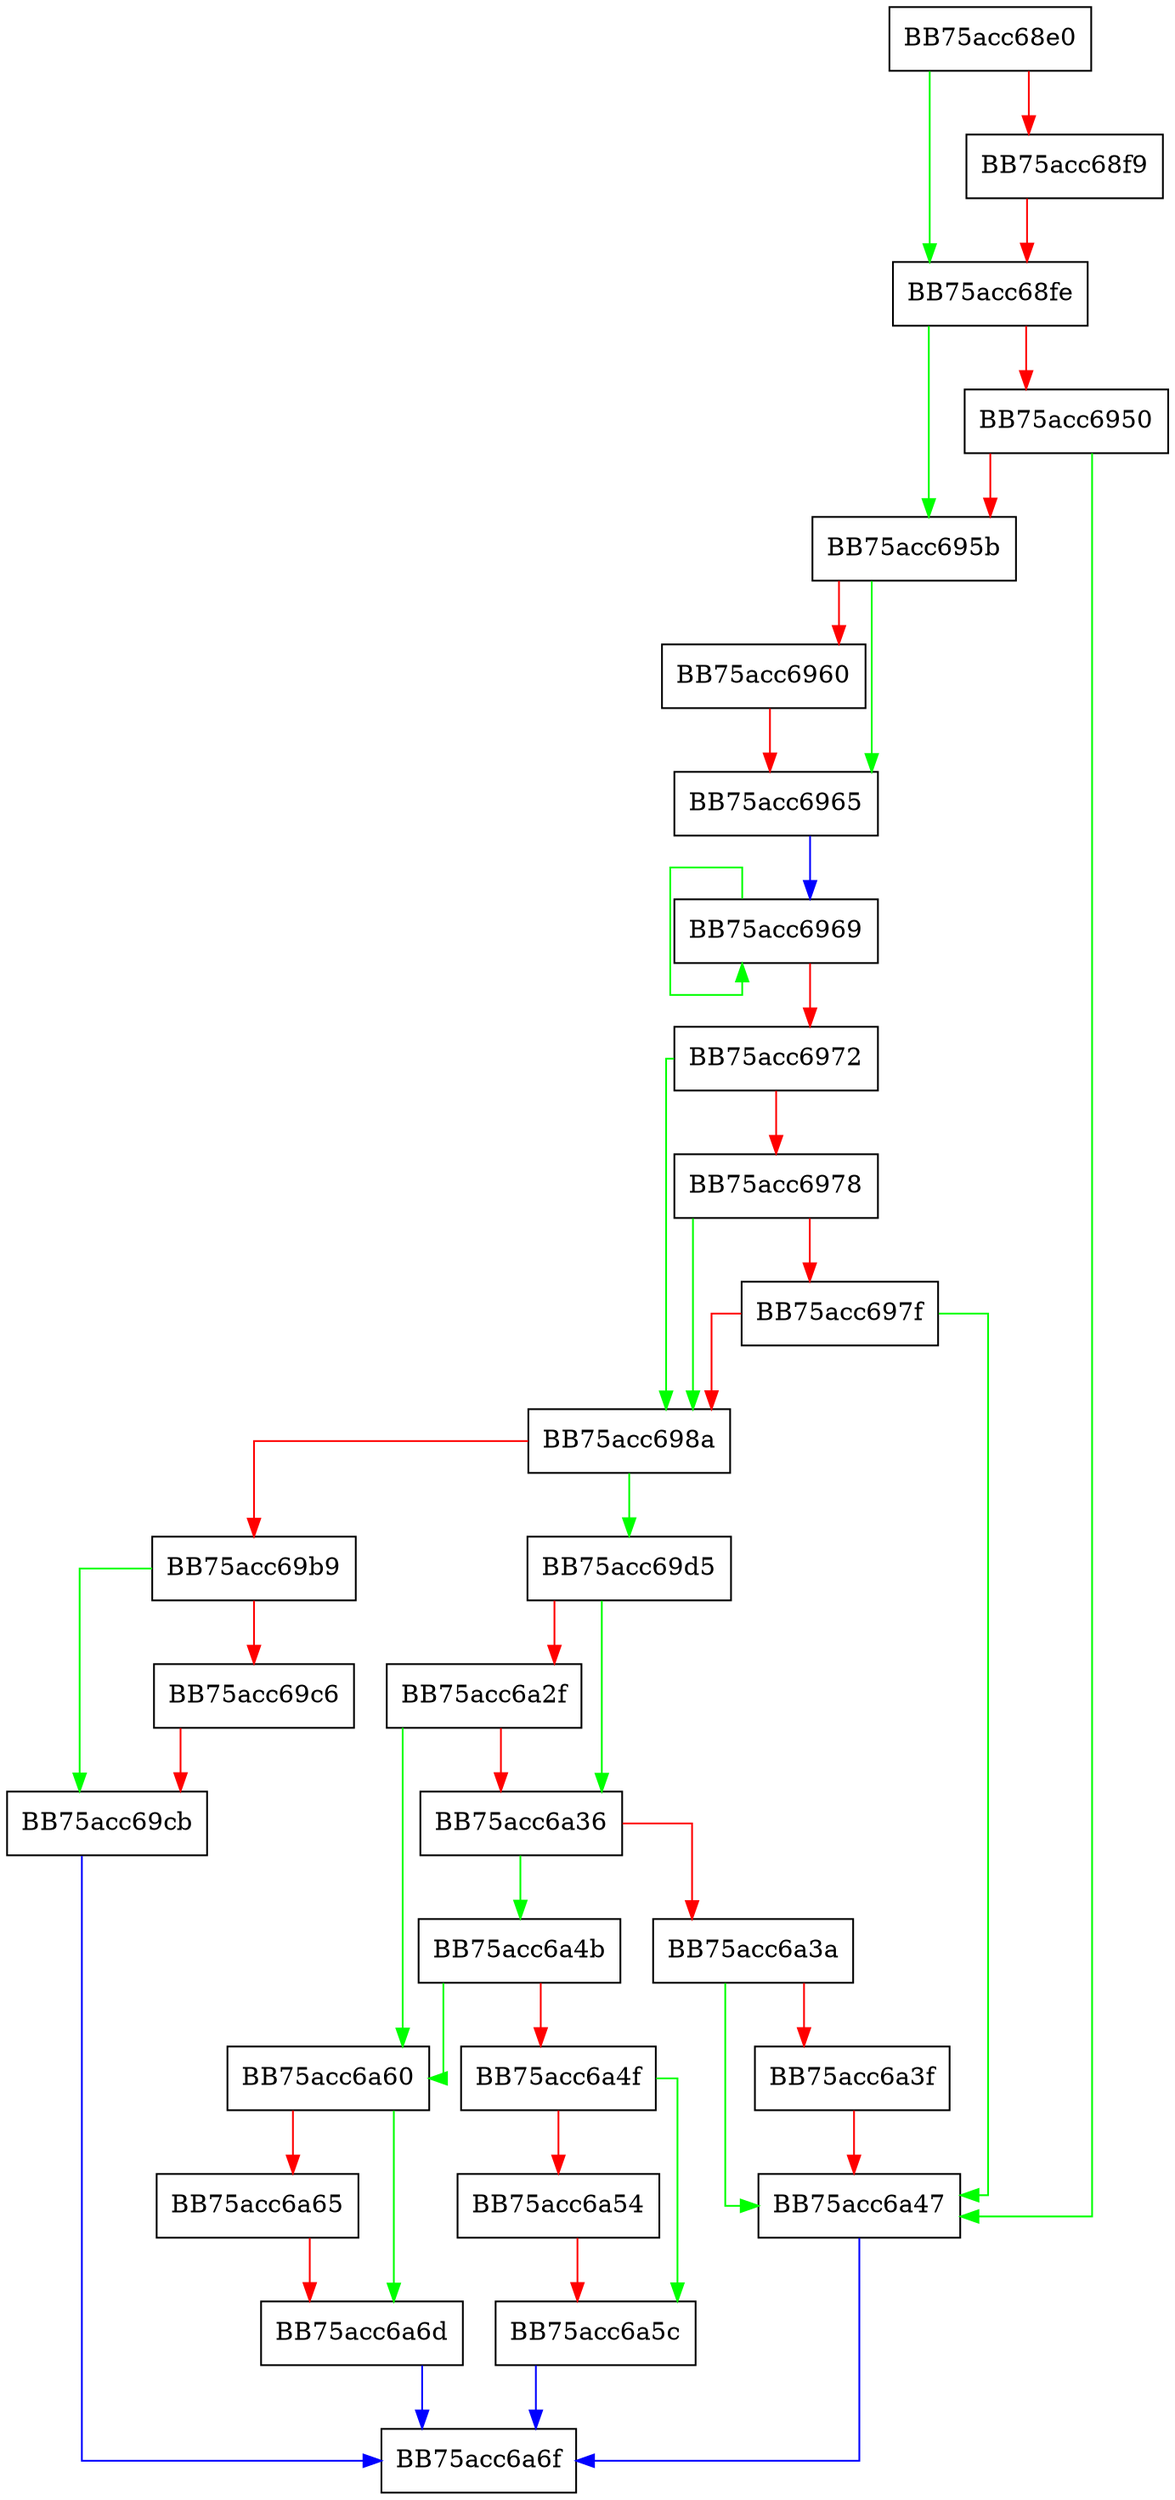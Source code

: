 digraph ScanAutorunComponent {
  node [shape="box"];
  graph [splines=ortho];
  BB75acc68e0 -> BB75acc68fe [color="green"];
  BB75acc68e0 -> BB75acc68f9 [color="red"];
  BB75acc68f9 -> BB75acc68fe [color="red"];
  BB75acc68fe -> BB75acc695b [color="green"];
  BB75acc68fe -> BB75acc6950 [color="red"];
  BB75acc6950 -> BB75acc6a47 [color="green"];
  BB75acc6950 -> BB75acc695b [color="red"];
  BB75acc695b -> BB75acc6965 [color="green"];
  BB75acc695b -> BB75acc6960 [color="red"];
  BB75acc6960 -> BB75acc6965 [color="red"];
  BB75acc6965 -> BB75acc6969 [color="blue"];
  BB75acc6969 -> BB75acc6969 [color="green"];
  BB75acc6969 -> BB75acc6972 [color="red"];
  BB75acc6972 -> BB75acc698a [color="green"];
  BB75acc6972 -> BB75acc6978 [color="red"];
  BB75acc6978 -> BB75acc698a [color="green"];
  BB75acc6978 -> BB75acc697f [color="red"];
  BB75acc697f -> BB75acc6a47 [color="green"];
  BB75acc697f -> BB75acc698a [color="red"];
  BB75acc698a -> BB75acc69d5 [color="green"];
  BB75acc698a -> BB75acc69b9 [color="red"];
  BB75acc69b9 -> BB75acc69cb [color="green"];
  BB75acc69b9 -> BB75acc69c6 [color="red"];
  BB75acc69c6 -> BB75acc69cb [color="red"];
  BB75acc69cb -> BB75acc6a6f [color="blue"];
  BB75acc69d5 -> BB75acc6a36 [color="green"];
  BB75acc69d5 -> BB75acc6a2f [color="red"];
  BB75acc6a2f -> BB75acc6a60 [color="green"];
  BB75acc6a2f -> BB75acc6a36 [color="red"];
  BB75acc6a36 -> BB75acc6a4b [color="green"];
  BB75acc6a36 -> BB75acc6a3a [color="red"];
  BB75acc6a3a -> BB75acc6a47 [color="green"];
  BB75acc6a3a -> BB75acc6a3f [color="red"];
  BB75acc6a3f -> BB75acc6a47 [color="red"];
  BB75acc6a47 -> BB75acc6a6f [color="blue"];
  BB75acc6a4b -> BB75acc6a60 [color="green"];
  BB75acc6a4b -> BB75acc6a4f [color="red"];
  BB75acc6a4f -> BB75acc6a5c [color="green"];
  BB75acc6a4f -> BB75acc6a54 [color="red"];
  BB75acc6a54 -> BB75acc6a5c [color="red"];
  BB75acc6a5c -> BB75acc6a6f [color="blue"];
  BB75acc6a60 -> BB75acc6a6d [color="green"];
  BB75acc6a60 -> BB75acc6a65 [color="red"];
  BB75acc6a65 -> BB75acc6a6d [color="red"];
  BB75acc6a6d -> BB75acc6a6f [color="blue"];
}